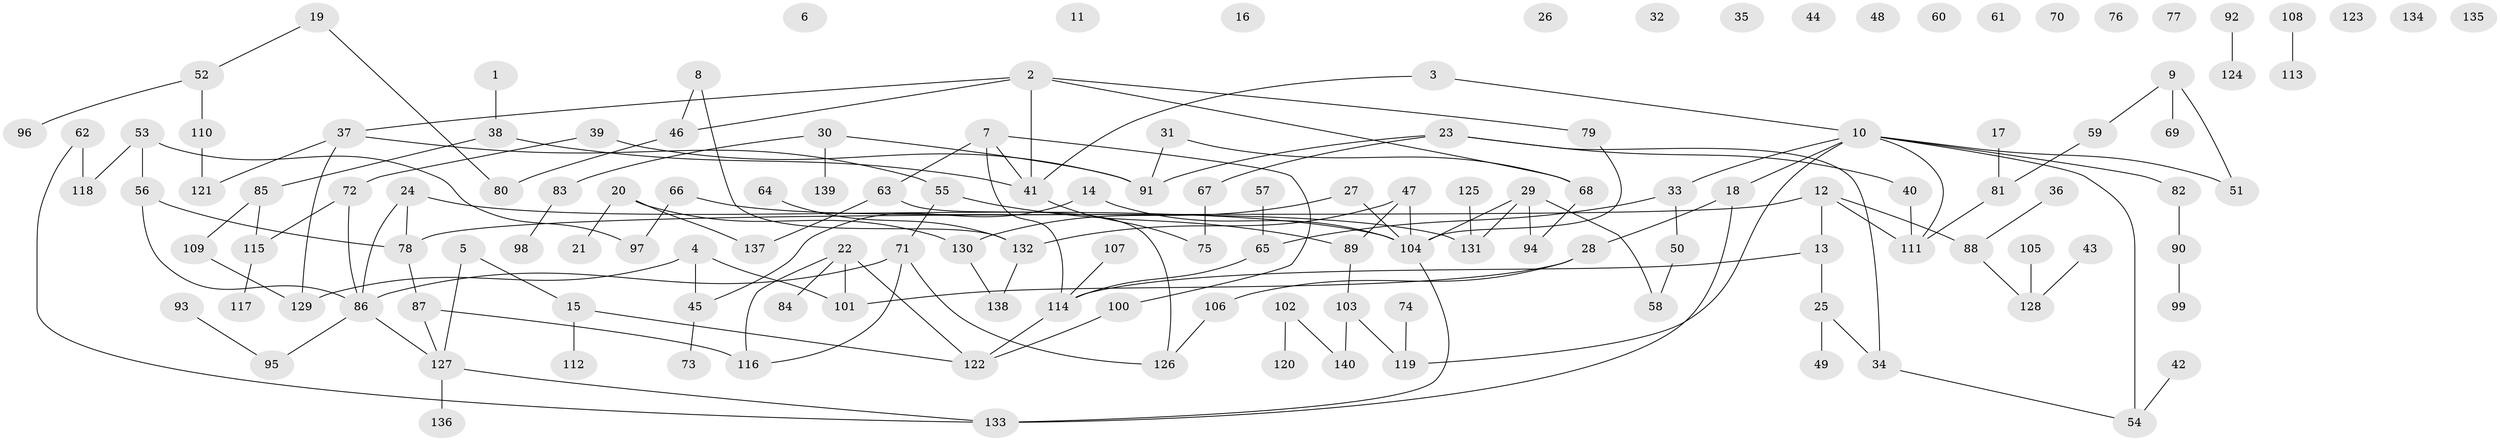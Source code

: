 // coarse degree distribution, {7: 0.02631578947368421, 9: 0.05263157894736842, 2: 0.15789473684210525, 5: 0.18421052631578946, 3: 0.15789473684210525, 1: 0.21052631578947367, 4: 0.13157894736842105, 8: 0.05263157894736842, 6: 0.02631578947368421}
// Generated by graph-tools (version 1.1) at 2025/35/03/04/25 23:35:53]
// undirected, 140 vertices, 156 edges
graph export_dot {
  node [color=gray90,style=filled];
  1;
  2;
  3;
  4;
  5;
  6;
  7;
  8;
  9;
  10;
  11;
  12;
  13;
  14;
  15;
  16;
  17;
  18;
  19;
  20;
  21;
  22;
  23;
  24;
  25;
  26;
  27;
  28;
  29;
  30;
  31;
  32;
  33;
  34;
  35;
  36;
  37;
  38;
  39;
  40;
  41;
  42;
  43;
  44;
  45;
  46;
  47;
  48;
  49;
  50;
  51;
  52;
  53;
  54;
  55;
  56;
  57;
  58;
  59;
  60;
  61;
  62;
  63;
  64;
  65;
  66;
  67;
  68;
  69;
  70;
  71;
  72;
  73;
  74;
  75;
  76;
  77;
  78;
  79;
  80;
  81;
  82;
  83;
  84;
  85;
  86;
  87;
  88;
  89;
  90;
  91;
  92;
  93;
  94;
  95;
  96;
  97;
  98;
  99;
  100;
  101;
  102;
  103;
  104;
  105;
  106;
  107;
  108;
  109;
  110;
  111;
  112;
  113;
  114;
  115;
  116;
  117;
  118;
  119;
  120;
  121;
  122;
  123;
  124;
  125;
  126;
  127;
  128;
  129;
  130;
  131;
  132;
  133;
  134;
  135;
  136;
  137;
  138;
  139;
  140;
  1 -- 38;
  2 -- 37;
  2 -- 41;
  2 -- 46;
  2 -- 68;
  2 -- 79;
  3 -- 10;
  3 -- 41;
  4 -- 45;
  4 -- 101;
  4 -- 129;
  5 -- 15;
  5 -- 127;
  7 -- 41;
  7 -- 63;
  7 -- 100;
  7 -- 114;
  8 -- 46;
  8 -- 132;
  9 -- 51;
  9 -- 59;
  9 -- 69;
  10 -- 18;
  10 -- 33;
  10 -- 51;
  10 -- 54;
  10 -- 82;
  10 -- 111;
  10 -- 119;
  12 -- 13;
  12 -- 78;
  12 -- 88;
  12 -- 111;
  13 -- 25;
  13 -- 114;
  14 -- 45;
  14 -- 104;
  15 -- 112;
  15 -- 122;
  17 -- 81;
  18 -- 28;
  18 -- 133;
  19 -- 52;
  19 -- 80;
  20 -- 21;
  20 -- 130;
  20 -- 137;
  22 -- 84;
  22 -- 101;
  22 -- 116;
  22 -- 122;
  23 -- 34;
  23 -- 40;
  23 -- 67;
  23 -- 91;
  24 -- 78;
  24 -- 86;
  24 -- 104;
  25 -- 34;
  25 -- 49;
  27 -- 104;
  27 -- 130;
  28 -- 101;
  28 -- 106;
  29 -- 58;
  29 -- 94;
  29 -- 104;
  29 -- 131;
  30 -- 83;
  30 -- 91;
  30 -- 139;
  31 -- 68;
  31 -- 91;
  33 -- 50;
  33 -- 65;
  34 -- 54;
  36 -- 88;
  37 -- 55;
  37 -- 121;
  37 -- 129;
  38 -- 41;
  38 -- 85;
  39 -- 72;
  39 -- 91;
  40 -- 111;
  41 -- 75;
  42 -- 54;
  43 -- 128;
  45 -- 73;
  46 -- 80;
  47 -- 89;
  47 -- 104;
  47 -- 132;
  50 -- 58;
  52 -- 96;
  52 -- 110;
  53 -- 56;
  53 -- 97;
  53 -- 118;
  55 -- 71;
  55 -- 89;
  56 -- 78;
  56 -- 86;
  57 -- 65;
  59 -- 81;
  62 -- 118;
  62 -- 133;
  63 -- 126;
  63 -- 137;
  64 -- 132;
  65 -- 114;
  66 -- 97;
  66 -- 131;
  67 -- 75;
  68 -- 94;
  71 -- 86;
  71 -- 116;
  71 -- 126;
  72 -- 86;
  72 -- 115;
  74 -- 119;
  78 -- 87;
  79 -- 104;
  81 -- 111;
  82 -- 90;
  83 -- 98;
  85 -- 109;
  85 -- 115;
  86 -- 95;
  86 -- 127;
  87 -- 116;
  87 -- 127;
  88 -- 128;
  89 -- 103;
  90 -- 99;
  92 -- 124;
  93 -- 95;
  100 -- 122;
  102 -- 120;
  102 -- 140;
  103 -- 119;
  103 -- 140;
  104 -- 133;
  105 -- 128;
  106 -- 126;
  107 -- 114;
  108 -- 113;
  109 -- 129;
  110 -- 121;
  114 -- 122;
  115 -- 117;
  125 -- 131;
  127 -- 133;
  127 -- 136;
  130 -- 138;
  132 -- 138;
}
